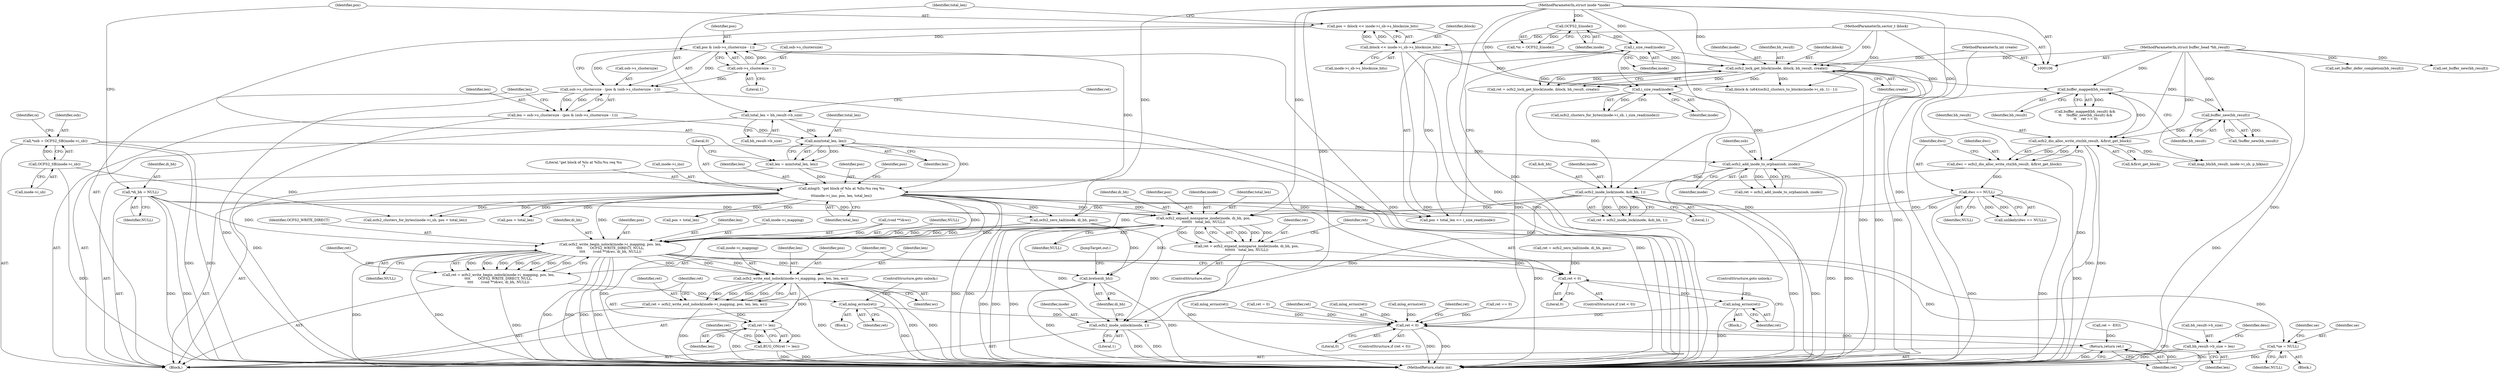 digraph "0_linux_3e4c56d41eef5595035872a2ec5a483f42e8917f@pointer" {
"1000316" [label="(Call,ocfs2_expand_nonsparse_inode(inode, di_bh, pos,\n\t\t\t\t\t\t\t   total_len, NULL))"];
"1000282" [label="(Call,ocfs2_inode_lock(inode, &di_bh, 1))"];
"1000264" [label="(Call,ocfs2_add_inode_to_orphan(osb, inode))"];
"1000113" [label="(Call,*osb = OCFS2_SB(inode->i_sb))"];
"1000115" [label="(Call,OCFS2_SB(inode->i_sb))"];
"1000255" [label="(Call,i_size_read(inode))"];
"1000200" [label="(Call,ocfs2_lock_get_block(inode, iblock, bh_result, create))"];
"1000195" [label="(Call,i_size_read(inode))"];
"1000122" [label="(Call,OCFS2_I(inode))"];
"1000107" [label="(MethodParameterIn,struct inode *inode)"];
"1000141" [label="(Call,iblock << inode->i_sb->s_blocksize_bits)"];
"1000108" [label="(MethodParameterIn,sector_t iblock)"];
"1000109" [label="(MethodParameterIn,struct buffer_head *bh_result)"];
"1000110" [label="(MethodParameterIn,int create)"];
"1000134" [label="(Call,*di_bh = NULL)"];
"1000181" [label="(Call,mlog(0, \"get block of %lu at %llu:%u req %u\n\",\n\t\t\tinode->i_ino, pos, len, total_len))"];
"1000169" [label="(Call,pos & (osb->s_clustersize - 1))"];
"1000139" [label="(Call,pos = iblock << inode->i_sb->s_blocksize_bits)"];
"1000171" [label="(Call,osb->s_clustersize - 1)"];
"1000176" [label="(Call,len = min(total_len, len))"];
"1000178" [label="(Call,min(total_len, len))"];
"1000150" [label="(Call,total_len = bh_result->b_size)"];
"1000163" [label="(Call,len = osb->s_clustersize - (pos & (osb->s_clustersize - 1)))"];
"1000165" [label="(Call,osb->s_clustersize - (pos & (osb->s_clustersize - 1)))"];
"1000230" [label="(Call,dwc == NULL)"];
"1000222" [label="(Call,dwc = ocfs2_dio_alloc_write_ctx(bh_result, &first_get_block))"];
"1000224" [label="(Call,ocfs2_dio_alloc_write_ctx(bh_result, &first_get_block))"];
"1000207" [label="(Call,buffer_mapped(bh_result))"];
"1000211" [label="(Call,buffer_new(bh_result))"];
"1000314" [label="(Call,ret = ocfs2_expand_nonsparse_inode(inode, di_bh, pos,\n\t\t\t\t\t\t\t   total_len, NULL))"];
"1000323" [label="(Call,ret < 0)"];
"1000327" [label="(Call,mlog_errno(ret))"];
"1000475" [label="(Call,ret < 0)"];
"1000482" [label="(Return,return ret;)"];
"1000332" [label="(Call,ocfs2_write_begin_nolock(inode->i_mapping, pos, len,\n\t\t\t\t       OCFS2_WRITE_DIRECT, NULL,\n\t\t\t\t       (void **)&wc, di_bh, NULL))"];
"1000330" [label="(Call,ret = ocfs2_write_begin_nolock(inode->i_mapping, pos, len,\n\t\t\t\t       OCFS2_WRITE_DIRECT, NULL,\n\t\t\t\t       (void **)&wc, di_bh, NULL))"];
"1000349" [label="(Call,mlog_errno(ret))"];
"1000392" [label="(Call,bh_result->b_size = len)"];
"1000414" [label="(Call,*ue = NULL)"];
"1000447" [label="(Call,ocfs2_write_end_nolock(inode->i_mapping, pos, len, len, wc))"];
"1000445" [label="(Call,ret = ocfs2_write_end_nolock(inode->i_mapping, pos, len, len, wc))"];
"1000456" [label="(Call,ret != len)"];
"1000455" [label="(Call,BUG_ON(ret != len))"];
"1000471" [label="(Call,brelse(di_bh))"];
"1000468" [label="(Call,ocfs2_inode_unlock(inode, 1))"];
"1000157" [label="(Identifier,ret)"];
"1000325" [label="(Literal,0)"];
"1000448" [label="(Call,inode->i_mapping)"];
"1000471" [label="(Call,brelse(di_bh))"];
"1000179" [label="(Identifier,total_len)"];
"1000472" [label="(Identifier,di_bh)"];
"1000484" [label="(MethodReturn,static int)"];
"1000317" [label="(Identifier,inode)"];
"1000193" [label="(Identifier,pos)"];
"1000165" [label="(Call,osb->s_clustersize - (pos & (osb->s_clustersize - 1)))"];
"1000420" [label="(Identifier,ue)"];
"1000340" [label="(Call,(void **)&wc)"];
"1000309" [label="(Call,ocfs2_zero_tail(inode, di_bh, pos))"];
"1000116" [label="(Call,inode->i_sb)"];
"1000272" [label="(Call,mlog_errno(ret))"];
"1000230" [label="(Call,dwc == NULL)"];
"1000322" [label="(ControlStructure,if (ret < 0))"];
"1000345" [label="(Identifier,NULL)"];
"1000415" [label="(Identifier,ue)"];
"1000469" [label="(Identifier,inode)"];
"1000320" [label="(Identifier,total_len)"];
"1000339" [label="(Identifier,NULL)"];
"1000208" [label="(Identifier,bh_result)"];
"1000150" [label="(Call,total_len = bh_result->b_size)"];
"1000108" [label="(MethodParameterIn,sector_t iblock)"];
"1000459" [label="(Call,ret = 0)"];
"1000474" [label="(ControlStructure,if (ret < 0))"];
"1000182" [label="(Literal,0)"];
"1000139" [label="(Call,pos = iblock << inode->i_sb->s_blocksize_bits)"];
"1000255" [label="(Call,i_size_read(inode))"];
"1000223" [label="(Identifier,dwc)"];
"1000445" [label="(Call,ret = ocfs2_write_end_nolock(inode->i_mapping, pos, len, len, wc))"];
"1000452" [label="(Identifier,len)"];
"1000456" [label="(Call,ret != len)"];
"1000321" [label="(Identifier,NULL)"];
"1000284" [label="(Call,&di_bh)"];
"1000454" [label="(Identifier,wc)"];
"1000169" [label="(Call,pos & (osb->s_clustersize - 1))"];
"1000232" [label="(Identifier,NULL)"];
"1000338" [label="(Identifier,OCFS2_WRITE_DIRECT)"];
"1000123" [label="(Identifier,inode)"];
"1000315" [label="(Identifier,ret)"];
"1000396" [label="(Identifier,len)"];
"1000204" [label="(Identifier,create)"];
"1000262" [label="(Call,ret = ocfs2_add_inode_to_orphan(osb, inode))"];
"1000196" [label="(Identifier,inode)"];
"1000181" [label="(Call,mlog(0, \"get block of %lu at %llu:%u req %u\n\",\n\t\t\tinode->i_ino, pos, len, total_len))"];
"1000111" [label="(Block,)"];
"1000212" [label="(Identifier,bh_result)"];
"1000191" [label="(Call,pos + total_len <= i_size_read(inode))"];
"1000225" [label="(Identifier,bh_result)"];
"1000307" [label="(Call,ret = ocfs2_zero_tail(inode, di_bh, pos))"];
"1000195" [label="(Call,i_size_read(inode))"];
"1000318" [label="(Identifier,di_bh)"];
"1000282" [label="(Call,ocfs2_inode_lock(inode, &di_bh, 1))"];
"1000403" [label="(Call,set_buffer_defer_completion(bh_result))"];
"1000164" [label="(Identifier,len)"];
"1000477" [label="(Literal,0)"];
"1000476" [label="(Identifier,ret)"];
"1000473" [label="(JumpTarget,out:)"];
"1000375" [label="(Call,iblock & (u64)(ocfs2_clusters_to_blocks(inode->i_sb, 1) - 1))"];
"1000203" [label="(Identifier,bh_result)"];
"1000170" [label="(Identifier,pos)"];
"1000192" [label="(Call,pos + total_len)"];
"1000251" [label="(Call,ocfs2_clusters_for_bytes(inode->i_sb, i_size_read(inode)))"];
"1000264" [label="(Call,ocfs2_add_inode_to_orphan(osb, inode))"];
"1000256" [label="(Identifier,inode)"];
"1000140" [label="(Identifier,pos)"];
"1000460" [label="(Identifier,ret)"];
"1000141" [label="(Call,iblock << inode->i_sb->s_blocksize_bits)"];
"1000349" [label="(Call,mlog_errno(ret))"];
"1000202" [label="(Identifier,iblock)"];
"1000482" [label="(Return,return ret;)"];
"1000171" [label="(Call,osb->s_clustersize - 1)"];
"1000351" [label="(ControlStructure,goto unlock;)"];
"1000122" [label="(Call,OCFS2_I(inode))"];
"1000210" [label="(Call,!buffer_new(bh_result))"];
"1000330" [label="(Call,ret = ocfs2_write_begin_nolock(inode->i_mapping, pos, len,\n\t\t\t\t       OCFS2_WRITE_DIRECT, NULL,\n\t\t\t\t       (void **)&wc, di_bh, NULL))"];
"1000109" [label="(MethodParameterIn,struct buffer_head *bh_result)"];
"1000180" [label="(Identifier,len)"];
"1000344" [label="(Identifier,di_bh)"];
"1000114" [label="(Identifier,osb)"];
"1000201" [label="(Identifier,inode)"];
"1000134" [label="(Call,*di_bh = NULL)"];
"1000347" [label="(Identifier,ret)"];
"1000143" [label="(Call,inode->i_sb->s_blocksize_bits)"];
"1000151" [label="(Identifier,total_len)"];
"1000113" [label="(Call,*osb = OCFS2_SB(inode->i_sb))"];
"1000470" [label="(Literal,1)"];
"1000290" [label="(Call,mlog_errno(ret))"];
"1000283" [label="(Identifier,inode)"];
"1000332" [label="(Call,ocfs2_write_begin_nolock(inode->i_mapping, pos, len,\n\t\t\t\t       OCFS2_WRITE_DIRECT, NULL,\n\t\t\t\t       (void **)&wc, di_bh, NULL))"];
"1000229" [label="(Call,unlikely(dwc == NULL))"];
"1000316" [label="(Call,ocfs2_expand_nonsparse_inode(inode, di_bh, pos,\n\t\t\t\t\t\t\t   total_len, NULL))"];
"1000314" [label="(Call,ret = ocfs2_expand_nonsparse_inode(inode, di_bh, pos,\n\t\t\t\t\t\t\t   total_len, NULL))"];
"1000120" [label="(Call,*oi = OCFS2_I(inode))"];
"1000248" [label="(Call,pos + total_len)"];
"1000326" [label="(Block,)"];
"1000414" [label="(Call,*ue = NULL)"];
"1000115" [label="(Call,OCFS2_SB(inode->i_sb))"];
"1000189" [label="(Identifier,total_len)"];
"1000142" [label="(Identifier,iblock)"];
"1000198" [label="(Call,ret = ocfs2_lock_get_block(inode, iblock, bh_result, create))"];
"1000163" [label="(Call,len = osb->s_clustersize - (pos & (osb->s_clustersize - 1)))"];
"1000231" [label="(Identifier,dwc)"];
"1000152" [label="(Call,bh_result->b_size)"];
"1000110" [label="(MethodParameterIn,int create)"];
"1000327" [label="(Call,mlog_errno(ret))"];
"1000458" [label="(Identifier,len)"];
"1000238" [label="(Call,mlog_errno(ret))"];
"1000336" [label="(Identifier,pos)"];
"1000328" [label="(Identifier,ret)"];
"1000337" [label="(Identifier,len)"];
"1000121" [label="(Identifier,oi)"];
"1000280" [label="(Call,ret = ocfs2_inode_lock(inode, &di_bh, 1))"];
"1000183" [label="(Literal,\"get block of %lu at %llu:%u req %u\n\")"];
"1000386" [label="(Call,map_bh(bh_result, inode->i_sb, p_blkno))"];
"1000451" [label="(Identifier,pos)"];
"1000447" [label="(Call,ocfs2_write_end_nolock(inode->i_mapping, pos, len, len, wc))"];
"1000350" [label="(Identifier,ret)"];
"1000323" [label="(Call,ret < 0)"];
"1000211" [label="(Call,buffer_new(bh_result))"];
"1000206" [label="(Call,buffer_mapped(bh_result) &&\n \t\t    !buffer_new(bh_result) &&\n \t\t    ret == 0)"];
"1000401" [label="(Call,set_buffer_new(bh_result))"];
"1000453" [label="(Identifier,len)"];
"1000392" [label="(Call,bh_result->b_size = len)"];
"1000266" [label="(Identifier,inode)"];
"1000166" [label="(Call,osb->s_clustersize)"];
"1000286" [label="(Literal,1)"];
"1000136" [label="(Identifier,NULL)"];
"1000184" [label="(Call,inode->i_ino)"];
"1000479" [label="(Identifier,ret)"];
"1000333" [label="(Call,inode->i_mapping)"];
"1000329" [label="(ControlStructure,goto unlock;)"];
"1000213" [label="(Call,ret == 0)"];
"1000224" [label="(Call,ocfs2_dio_alloc_write_ctx(bh_result, &first_get_block))"];
"1000172" [label="(Call,osb->s_clustersize)"];
"1000455" [label="(Call,BUG_ON(ret != len))"];
"1000226" [label="(Call,&first_get_block)"];
"1000393" [label="(Call,bh_result->b_size)"];
"1000107" [label="(MethodParameterIn,struct inode *inode)"];
"1000178" [label="(Call,min(total_len, len))"];
"1000478" [label="(Call,ret = -EIO)"];
"1000475" [label="(Call,ret < 0)"];
"1000446" [label="(Identifier,ret)"];
"1000177" [label="(Identifier,len)"];
"1000399" [label="(Identifier,desc)"];
"1000188" [label="(Identifier,len)"];
"1000187" [label="(Identifier,pos)"];
"1000200" [label="(Call,ocfs2_lock_get_block(inode, iblock, bh_result, create))"];
"1000313" [label="(ControlStructure,else)"];
"1000483" [label="(Identifier,ret)"];
"1000207" [label="(Call,buffer_mapped(bh_result))"];
"1000416" [label="(Identifier,NULL)"];
"1000175" [label="(Literal,1)"];
"1000176" [label="(Call,len = min(total_len, len))"];
"1000331" [label="(Identifier,ret)"];
"1000244" [label="(Call,ocfs2_clusters_for_bytes(inode->i_sb, pos + total_len))"];
"1000412" [label="(Block,)"];
"1000468" [label="(Call,ocfs2_inode_unlock(inode, 1))"];
"1000135" [label="(Identifier,di_bh)"];
"1000222" [label="(Call,dwc = ocfs2_dio_alloc_write_ctx(bh_result, &first_get_block))"];
"1000319" [label="(Identifier,pos)"];
"1000265" [label="(Identifier,osb)"];
"1000324" [label="(Identifier,ret)"];
"1000457" [label="(Identifier,ret)"];
"1000348" [label="(Block,)"];
"1000316" -> "1000314"  [label="AST: "];
"1000316" -> "1000321"  [label="CFG: "];
"1000317" -> "1000316"  [label="AST: "];
"1000318" -> "1000316"  [label="AST: "];
"1000319" -> "1000316"  [label="AST: "];
"1000320" -> "1000316"  [label="AST: "];
"1000321" -> "1000316"  [label="AST: "];
"1000314" -> "1000316"  [label="CFG: "];
"1000316" -> "1000484"  [label="DDG: "];
"1000316" -> "1000484"  [label="DDG: "];
"1000316" -> "1000484"  [label="DDG: "];
"1000316" -> "1000314"  [label="DDG: "];
"1000316" -> "1000314"  [label="DDG: "];
"1000316" -> "1000314"  [label="DDG: "];
"1000316" -> "1000314"  [label="DDG: "];
"1000316" -> "1000314"  [label="DDG: "];
"1000282" -> "1000316"  [label="DDG: "];
"1000107" -> "1000316"  [label="DDG: "];
"1000134" -> "1000316"  [label="DDG: "];
"1000181" -> "1000316"  [label="DDG: "];
"1000181" -> "1000316"  [label="DDG: "];
"1000230" -> "1000316"  [label="DDG: "];
"1000316" -> "1000332"  [label="DDG: "];
"1000316" -> "1000332"  [label="DDG: "];
"1000316" -> "1000332"  [label="DDG: "];
"1000316" -> "1000468"  [label="DDG: "];
"1000316" -> "1000471"  [label="DDG: "];
"1000282" -> "1000280"  [label="AST: "];
"1000282" -> "1000286"  [label="CFG: "];
"1000283" -> "1000282"  [label="AST: "];
"1000284" -> "1000282"  [label="AST: "];
"1000286" -> "1000282"  [label="AST: "];
"1000280" -> "1000282"  [label="CFG: "];
"1000282" -> "1000484"  [label="DDG: "];
"1000282" -> "1000484"  [label="DDG: "];
"1000282" -> "1000280"  [label="DDG: "];
"1000282" -> "1000280"  [label="DDG: "];
"1000282" -> "1000280"  [label="DDG: "];
"1000264" -> "1000282"  [label="DDG: "];
"1000255" -> "1000282"  [label="DDG: "];
"1000107" -> "1000282"  [label="DDG: "];
"1000282" -> "1000309"  [label="DDG: "];
"1000282" -> "1000468"  [label="DDG: "];
"1000264" -> "1000262"  [label="AST: "];
"1000264" -> "1000266"  [label="CFG: "];
"1000265" -> "1000264"  [label="AST: "];
"1000266" -> "1000264"  [label="AST: "];
"1000262" -> "1000264"  [label="CFG: "];
"1000264" -> "1000484"  [label="DDG: "];
"1000264" -> "1000484"  [label="DDG: "];
"1000264" -> "1000262"  [label="DDG: "];
"1000264" -> "1000262"  [label="DDG: "];
"1000113" -> "1000264"  [label="DDG: "];
"1000255" -> "1000264"  [label="DDG: "];
"1000107" -> "1000264"  [label="DDG: "];
"1000113" -> "1000111"  [label="AST: "];
"1000113" -> "1000115"  [label="CFG: "];
"1000114" -> "1000113"  [label="AST: "];
"1000115" -> "1000113"  [label="AST: "];
"1000121" -> "1000113"  [label="CFG: "];
"1000113" -> "1000484"  [label="DDG: "];
"1000113" -> "1000484"  [label="DDG: "];
"1000115" -> "1000113"  [label="DDG: "];
"1000115" -> "1000116"  [label="CFG: "];
"1000116" -> "1000115"  [label="AST: "];
"1000115" -> "1000484"  [label="DDG: "];
"1000115" -> "1000244"  [label="DDG: "];
"1000255" -> "1000251"  [label="AST: "];
"1000255" -> "1000256"  [label="CFG: "];
"1000256" -> "1000255"  [label="AST: "];
"1000251" -> "1000255"  [label="CFG: "];
"1000255" -> "1000251"  [label="DDG: "];
"1000200" -> "1000255"  [label="DDG: "];
"1000195" -> "1000255"  [label="DDG: "];
"1000107" -> "1000255"  [label="DDG: "];
"1000200" -> "1000198"  [label="AST: "];
"1000200" -> "1000204"  [label="CFG: "];
"1000201" -> "1000200"  [label="AST: "];
"1000202" -> "1000200"  [label="AST: "];
"1000203" -> "1000200"  [label="AST: "];
"1000204" -> "1000200"  [label="AST: "];
"1000198" -> "1000200"  [label="CFG: "];
"1000200" -> "1000484"  [label="DDG: "];
"1000200" -> "1000484"  [label="DDG: "];
"1000200" -> "1000484"  [label="DDG: "];
"1000200" -> "1000198"  [label="DDG: "];
"1000200" -> "1000198"  [label="DDG: "];
"1000200" -> "1000198"  [label="DDG: "];
"1000200" -> "1000198"  [label="DDG: "];
"1000195" -> "1000200"  [label="DDG: "];
"1000107" -> "1000200"  [label="DDG: "];
"1000141" -> "1000200"  [label="DDG: "];
"1000108" -> "1000200"  [label="DDG: "];
"1000109" -> "1000200"  [label="DDG: "];
"1000110" -> "1000200"  [label="DDG: "];
"1000200" -> "1000207"  [label="DDG: "];
"1000200" -> "1000375"  [label="DDG: "];
"1000195" -> "1000191"  [label="AST: "];
"1000195" -> "1000196"  [label="CFG: "];
"1000196" -> "1000195"  [label="AST: "];
"1000191" -> "1000195"  [label="CFG: "];
"1000195" -> "1000484"  [label="DDG: "];
"1000195" -> "1000191"  [label="DDG: "];
"1000122" -> "1000195"  [label="DDG: "];
"1000107" -> "1000195"  [label="DDG: "];
"1000122" -> "1000120"  [label="AST: "];
"1000122" -> "1000123"  [label="CFG: "];
"1000123" -> "1000122"  [label="AST: "];
"1000120" -> "1000122"  [label="CFG: "];
"1000122" -> "1000120"  [label="DDG: "];
"1000107" -> "1000122"  [label="DDG: "];
"1000107" -> "1000106"  [label="AST: "];
"1000107" -> "1000484"  [label="DDG: "];
"1000107" -> "1000309"  [label="DDG: "];
"1000107" -> "1000468"  [label="DDG: "];
"1000141" -> "1000139"  [label="AST: "];
"1000141" -> "1000143"  [label="CFG: "];
"1000142" -> "1000141"  [label="AST: "];
"1000143" -> "1000141"  [label="AST: "];
"1000139" -> "1000141"  [label="CFG: "];
"1000141" -> "1000484"  [label="DDG: "];
"1000141" -> "1000484"  [label="DDG: "];
"1000141" -> "1000139"  [label="DDG: "];
"1000141" -> "1000139"  [label="DDG: "];
"1000108" -> "1000141"  [label="DDG: "];
"1000141" -> "1000375"  [label="DDG: "];
"1000108" -> "1000106"  [label="AST: "];
"1000108" -> "1000484"  [label="DDG: "];
"1000108" -> "1000375"  [label="DDG: "];
"1000109" -> "1000106"  [label="AST: "];
"1000109" -> "1000484"  [label="DDG: "];
"1000109" -> "1000207"  [label="DDG: "];
"1000109" -> "1000211"  [label="DDG: "];
"1000109" -> "1000224"  [label="DDG: "];
"1000109" -> "1000386"  [label="DDG: "];
"1000109" -> "1000401"  [label="DDG: "];
"1000109" -> "1000403"  [label="DDG: "];
"1000110" -> "1000106"  [label="AST: "];
"1000110" -> "1000484"  [label="DDG: "];
"1000134" -> "1000111"  [label="AST: "];
"1000134" -> "1000136"  [label="CFG: "];
"1000135" -> "1000134"  [label="AST: "];
"1000136" -> "1000134"  [label="AST: "];
"1000140" -> "1000134"  [label="CFG: "];
"1000134" -> "1000484"  [label="DDG: "];
"1000134" -> "1000484"  [label="DDG: "];
"1000134" -> "1000309"  [label="DDG: "];
"1000134" -> "1000332"  [label="DDG: "];
"1000181" -> "1000111"  [label="AST: "];
"1000181" -> "1000189"  [label="CFG: "];
"1000182" -> "1000181"  [label="AST: "];
"1000183" -> "1000181"  [label="AST: "];
"1000184" -> "1000181"  [label="AST: "];
"1000187" -> "1000181"  [label="AST: "];
"1000188" -> "1000181"  [label="AST: "];
"1000189" -> "1000181"  [label="AST: "];
"1000193" -> "1000181"  [label="CFG: "];
"1000181" -> "1000484"  [label="DDG: "];
"1000181" -> "1000484"  [label="DDG: "];
"1000181" -> "1000484"  [label="DDG: "];
"1000169" -> "1000181"  [label="DDG: "];
"1000176" -> "1000181"  [label="DDG: "];
"1000178" -> "1000181"  [label="DDG: "];
"1000181" -> "1000191"  [label="DDG: "];
"1000181" -> "1000191"  [label="DDG: "];
"1000181" -> "1000192"  [label="DDG: "];
"1000181" -> "1000192"  [label="DDG: "];
"1000181" -> "1000244"  [label="DDG: "];
"1000181" -> "1000244"  [label="DDG: "];
"1000181" -> "1000248"  [label="DDG: "];
"1000181" -> "1000248"  [label="DDG: "];
"1000181" -> "1000309"  [label="DDG: "];
"1000181" -> "1000332"  [label="DDG: "];
"1000181" -> "1000332"  [label="DDG: "];
"1000169" -> "1000165"  [label="AST: "];
"1000169" -> "1000171"  [label="CFG: "];
"1000170" -> "1000169"  [label="AST: "];
"1000171" -> "1000169"  [label="AST: "];
"1000165" -> "1000169"  [label="CFG: "];
"1000169" -> "1000484"  [label="DDG: "];
"1000169" -> "1000165"  [label="DDG: "];
"1000169" -> "1000165"  [label="DDG: "];
"1000139" -> "1000169"  [label="DDG: "];
"1000171" -> "1000169"  [label="DDG: "];
"1000171" -> "1000169"  [label="DDG: "];
"1000139" -> "1000111"  [label="AST: "];
"1000140" -> "1000139"  [label="AST: "];
"1000151" -> "1000139"  [label="CFG: "];
"1000139" -> "1000484"  [label="DDG: "];
"1000171" -> "1000175"  [label="CFG: "];
"1000172" -> "1000171"  [label="AST: "];
"1000175" -> "1000171"  [label="AST: "];
"1000171" -> "1000165"  [label="DDG: "];
"1000176" -> "1000111"  [label="AST: "];
"1000176" -> "1000178"  [label="CFG: "];
"1000177" -> "1000176"  [label="AST: "];
"1000178" -> "1000176"  [label="AST: "];
"1000182" -> "1000176"  [label="CFG: "];
"1000176" -> "1000484"  [label="DDG: "];
"1000178" -> "1000176"  [label="DDG: "];
"1000178" -> "1000176"  [label="DDG: "];
"1000178" -> "1000180"  [label="CFG: "];
"1000179" -> "1000178"  [label="AST: "];
"1000180" -> "1000178"  [label="AST: "];
"1000150" -> "1000178"  [label="DDG: "];
"1000163" -> "1000178"  [label="DDG: "];
"1000150" -> "1000111"  [label="AST: "];
"1000150" -> "1000152"  [label="CFG: "];
"1000151" -> "1000150"  [label="AST: "];
"1000152" -> "1000150"  [label="AST: "];
"1000157" -> "1000150"  [label="CFG: "];
"1000150" -> "1000484"  [label="DDG: "];
"1000163" -> "1000111"  [label="AST: "];
"1000163" -> "1000165"  [label="CFG: "];
"1000164" -> "1000163"  [label="AST: "];
"1000165" -> "1000163"  [label="AST: "];
"1000177" -> "1000163"  [label="CFG: "];
"1000163" -> "1000484"  [label="DDG: "];
"1000165" -> "1000163"  [label="DDG: "];
"1000165" -> "1000163"  [label="DDG: "];
"1000166" -> "1000165"  [label="AST: "];
"1000165" -> "1000484"  [label="DDG: "];
"1000165" -> "1000484"  [label="DDG: "];
"1000230" -> "1000229"  [label="AST: "];
"1000230" -> "1000232"  [label="CFG: "];
"1000231" -> "1000230"  [label="AST: "];
"1000232" -> "1000230"  [label="AST: "];
"1000229" -> "1000230"  [label="CFG: "];
"1000230" -> "1000484"  [label="DDG: "];
"1000230" -> "1000484"  [label="DDG: "];
"1000230" -> "1000229"  [label="DDG: "];
"1000230" -> "1000229"  [label="DDG: "];
"1000222" -> "1000230"  [label="DDG: "];
"1000230" -> "1000332"  [label="DDG: "];
"1000222" -> "1000111"  [label="AST: "];
"1000222" -> "1000224"  [label="CFG: "];
"1000223" -> "1000222"  [label="AST: "];
"1000224" -> "1000222"  [label="AST: "];
"1000231" -> "1000222"  [label="CFG: "];
"1000222" -> "1000484"  [label="DDG: "];
"1000224" -> "1000222"  [label="DDG: "];
"1000224" -> "1000222"  [label="DDG: "];
"1000224" -> "1000226"  [label="CFG: "];
"1000225" -> "1000224"  [label="AST: "];
"1000226" -> "1000224"  [label="AST: "];
"1000224" -> "1000484"  [label="DDG: "];
"1000224" -> "1000484"  [label="DDG: "];
"1000207" -> "1000224"  [label="DDG: "];
"1000211" -> "1000224"  [label="DDG: "];
"1000224" -> "1000386"  [label="DDG: "];
"1000207" -> "1000206"  [label="AST: "];
"1000207" -> "1000208"  [label="CFG: "];
"1000208" -> "1000207"  [label="AST: "];
"1000212" -> "1000207"  [label="CFG: "];
"1000206" -> "1000207"  [label="CFG: "];
"1000207" -> "1000484"  [label="DDG: "];
"1000207" -> "1000206"  [label="DDG: "];
"1000207" -> "1000211"  [label="DDG: "];
"1000211" -> "1000210"  [label="AST: "];
"1000211" -> "1000212"  [label="CFG: "];
"1000212" -> "1000211"  [label="AST: "];
"1000210" -> "1000211"  [label="CFG: "];
"1000211" -> "1000484"  [label="DDG: "];
"1000211" -> "1000210"  [label="DDG: "];
"1000314" -> "1000313"  [label="AST: "];
"1000315" -> "1000314"  [label="AST: "];
"1000324" -> "1000314"  [label="CFG: "];
"1000314" -> "1000484"  [label="DDG: "];
"1000314" -> "1000323"  [label="DDG: "];
"1000323" -> "1000322"  [label="AST: "];
"1000323" -> "1000325"  [label="CFG: "];
"1000324" -> "1000323"  [label="AST: "];
"1000325" -> "1000323"  [label="AST: "];
"1000328" -> "1000323"  [label="CFG: "];
"1000331" -> "1000323"  [label="CFG: "];
"1000307" -> "1000323"  [label="DDG: "];
"1000323" -> "1000327"  [label="DDG: "];
"1000327" -> "1000326"  [label="AST: "];
"1000327" -> "1000328"  [label="CFG: "];
"1000328" -> "1000327"  [label="AST: "];
"1000329" -> "1000327"  [label="CFG: "];
"1000327" -> "1000484"  [label="DDG: "];
"1000327" -> "1000475"  [label="DDG: "];
"1000475" -> "1000474"  [label="AST: "];
"1000475" -> "1000477"  [label="CFG: "];
"1000476" -> "1000475"  [label="AST: "];
"1000477" -> "1000475"  [label="AST: "];
"1000479" -> "1000475"  [label="CFG: "];
"1000483" -> "1000475"  [label="CFG: "];
"1000475" -> "1000484"  [label="DDG: "];
"1000475" -> "1000484"  [label="DDG: "];
"1000290" -> "1000475"  [label="DDG: "];
"1000459" -> "1000475"  [label="DDG: "];
"1000238" -> "1000475"  [label="DDG: "];
"1000213" -> "1000475"  [label="DDG: "];
"1000349" -> "1000475"  [label="DDG: "];
"1000198" -> "1000475"  [label="DDG: "];
"1000272" -> "1000475"  [label="DDG: "];
"1000475" -> "1000482"  [label="DDG: "];
"1000482" -> "1000111"  [label="AST: "];
"1000482" -> "1000483"  [label="CFG: "];
"1000483" -> "1000482"  [label="AST: "];
"1000484" -> "1000482"  [label="CFG: "];
"1000482" -> "1000484"  [label="DDG: "];
"1000483" -> "1000482"  [label="DDG: "];
"1000478" -> "1000482"  [label="DDG: "];
"1000332" -> "1000330"  [label="AST: "];
"1000332" -> "1000345"  [label="CFG: "];
"1000333" -> "1000332"  [label="AST: "];
"1000336" -> "1000332"  [label="AST: "];
"1000337" -> "1000332"  [label="AST: "];
"1000338" -> "1000332"  [label="AST: "];
"1000339" -> "1000332"  [label="AST: "];
"1000340" -> "1000332"  [label="AST: "];
"1000344" -> "1000332"  [label="AST: "];
"1000345" -> "1000332"  [label="AST: "];
"1000330" -> "1000332"  [label="CFG: "];
"1000332" -> "1000484"  [label="DDG: "];
"1000332" -> "1000484"  [label="DDG: "];
"1000332" -> "1000484"  [label="DDG: "];
"1000332" -> "1000484"  [label="DDG: "];
"1000332" -> "1000484"  [label="DDG: "];
"1000332" -> "1000484"  [label="DDG: "];
"1000332" -> "1000330"  [label="DDG: "];
"1000332" -> "1000330"  [label="DDG: "];
"1000332" -> "1000330"  [label="DDG: "];
"1000332" -> "1000330"  [label="DDG: "];
"1000332" -> "1000330"  [label="DDG: "];
"1000332" -> "1000330"  [label="DDG: "];
"1000332" -> "1000330"  [label="DDG: "];
"1000309" -> "1000332"  [label="DDG: "];
"1000309" -> "1000332"  [label="DDG: "];
"1000340" -> "1000332"  [label="DDG: "];
"1000332" -> "1000392"  [label="DDG: "];
"1000332" -> "1000414"  [label="DDG: "];
"1000332" -> "1000447"  [label="DDG: "];
"1000332" -> "1000447"  [label="DDG: "];
"1000332" -> "1000447"  [label="DDG: "];
"1000332" -> "1000471"  [label="DDG: "];
"1000330" -> "1000111"  [label="AST: "];
"1000331" -> "1000330"  [label="AST: "];
"1000347" -> "1000330"  [label="CFG: "];
"1000330" -> "1000484"  [label="DDG: "];
"1000330" -> "1000349"  [label="DDG: "];
"1000349" -> "1000348"  [label="AST: "];
"1000349" -> "1000350"  [label="CFG: "];
"1000350" -> "1000349"  [label="AST: "];
"1000351" -> "1000349"  [label="CFG: "];
"1000349" -> "1000484"  [label="DDG: "];
"1000392" -> "1000111"  [label="AST: "];
"1000392" -> "1000396"  [label="CFG: "];
"1000393" -> "1000392"  [label="AST: "];
"1000396" -> "1000392"  [label="AST: "];
"1000399" -> "1000392"  [label="CFG: "];
"1000392" -> "1000484"  [label="DDG: "];
"1000414" -> "1000412"  [label="AST: "];
"1000414" -> "1000416"  [label="CFG: "];
"1000415" -> "1000414"  [label="AST: "];
"1000416" -> "1000414"  [label="AST: "];
"1000420" -> "1000414"  [label="CFG: "];
"1000414" -> "1000484"  [label="DDG: "];
"1000414" -> "1000484"  [label="DDG: "];
"1000447" -> "1000445"  [label="AST: "];
"1000447" -> "1000454"  [label="CFG: "];
"1000448" -> "1000447"  [label="AST: "];
"1000451" -> "1000447"  [label="AST: "];
"1000452" -> "1000447"  [label="AST: "];
"1000453" -> "1000447"  [label="AST: "];
"1000454" -> "1000447"  [label="AST: "];
"1000445" -> "1000447"  [label="CFG: "];
"1000447" -> "1000484"  [label="DDG: "];
"1000447" -> "1000484"  [label="DDG: "];
"1000447" -> "1000484"  [label="DDG: "];
"1000447" -> "1000445"  [label="DDG: "];
"1000447" -> "1000445"  [label="DDG: "];
"1000447" -> "1000445"  [label="DDG: "];
"1000447" -> "1000445"  [label="DDG: "];
"1000447" -> "1000456"  [label="DDG: "];
"1000445" -> "1000111"  [label="AST: "];
"1000446" -> "1000445"  [label="AST: "];
"1000457" -> "1000445"  [label="CFG: "];
"1000445" -> "1000484"  [label="DDG: "];
"1000445" -> "1000456"  [label="DDG: "];
"1000456" -> "1000455"  [label="AST: "];
"1000456" -> "1000458"  [label="CFG: "];
"1000457" -> "1000456"  [label="AST: "];
"1000458" -> "1000456"  [label="AST: "];
"1000455" -> "1000456"  [label="CFG: "];
"1000456" -> "1000484"  [label="DDG: "];
"1000456" -> "1000455"  [label="DDG: "];
"1000456" -> "1000455"  [label="DDG: "];
"1000455" -> "1000111"  [label="AST: "];
"1000460" -> "1000455"  [label="CFG: "];
"1000455" -> "1000484"  [label="DDG: "];
"1000455" -> "1000484"  [label="DDG: "];
"1000471" -> "1000111"  [label="AST: "];
"1000471" -> "1000472"  [label="CFG: "];
"1000472" -> "1000471"  [label="AST: "];
"1000473" -> "1000471"  [label="CFG: "];
"1000471" -> "1000484"  [label="DDG: "];
"1000471" -> "1000484"  [label="DDG: "];
"1000309" -> "1000471"  [label="DDG: "];
"1000468" -> "1000111"  [label="AST: "];
"1000468" -> "1000470"  [label="CFG: "];
"1000469" -> "1000468"  [label="AST: "];
"1000470" -> "1000468"  [label="AST: "];
"1000472" -> "1000468"  [label="CFG: "];
"1000468" -> "1000484"  [label="DDG: "];
"1000468" -> "1000484"  [label="DDG: "];
"1000309" -> "1000468"  [label="DDG: "];
}
